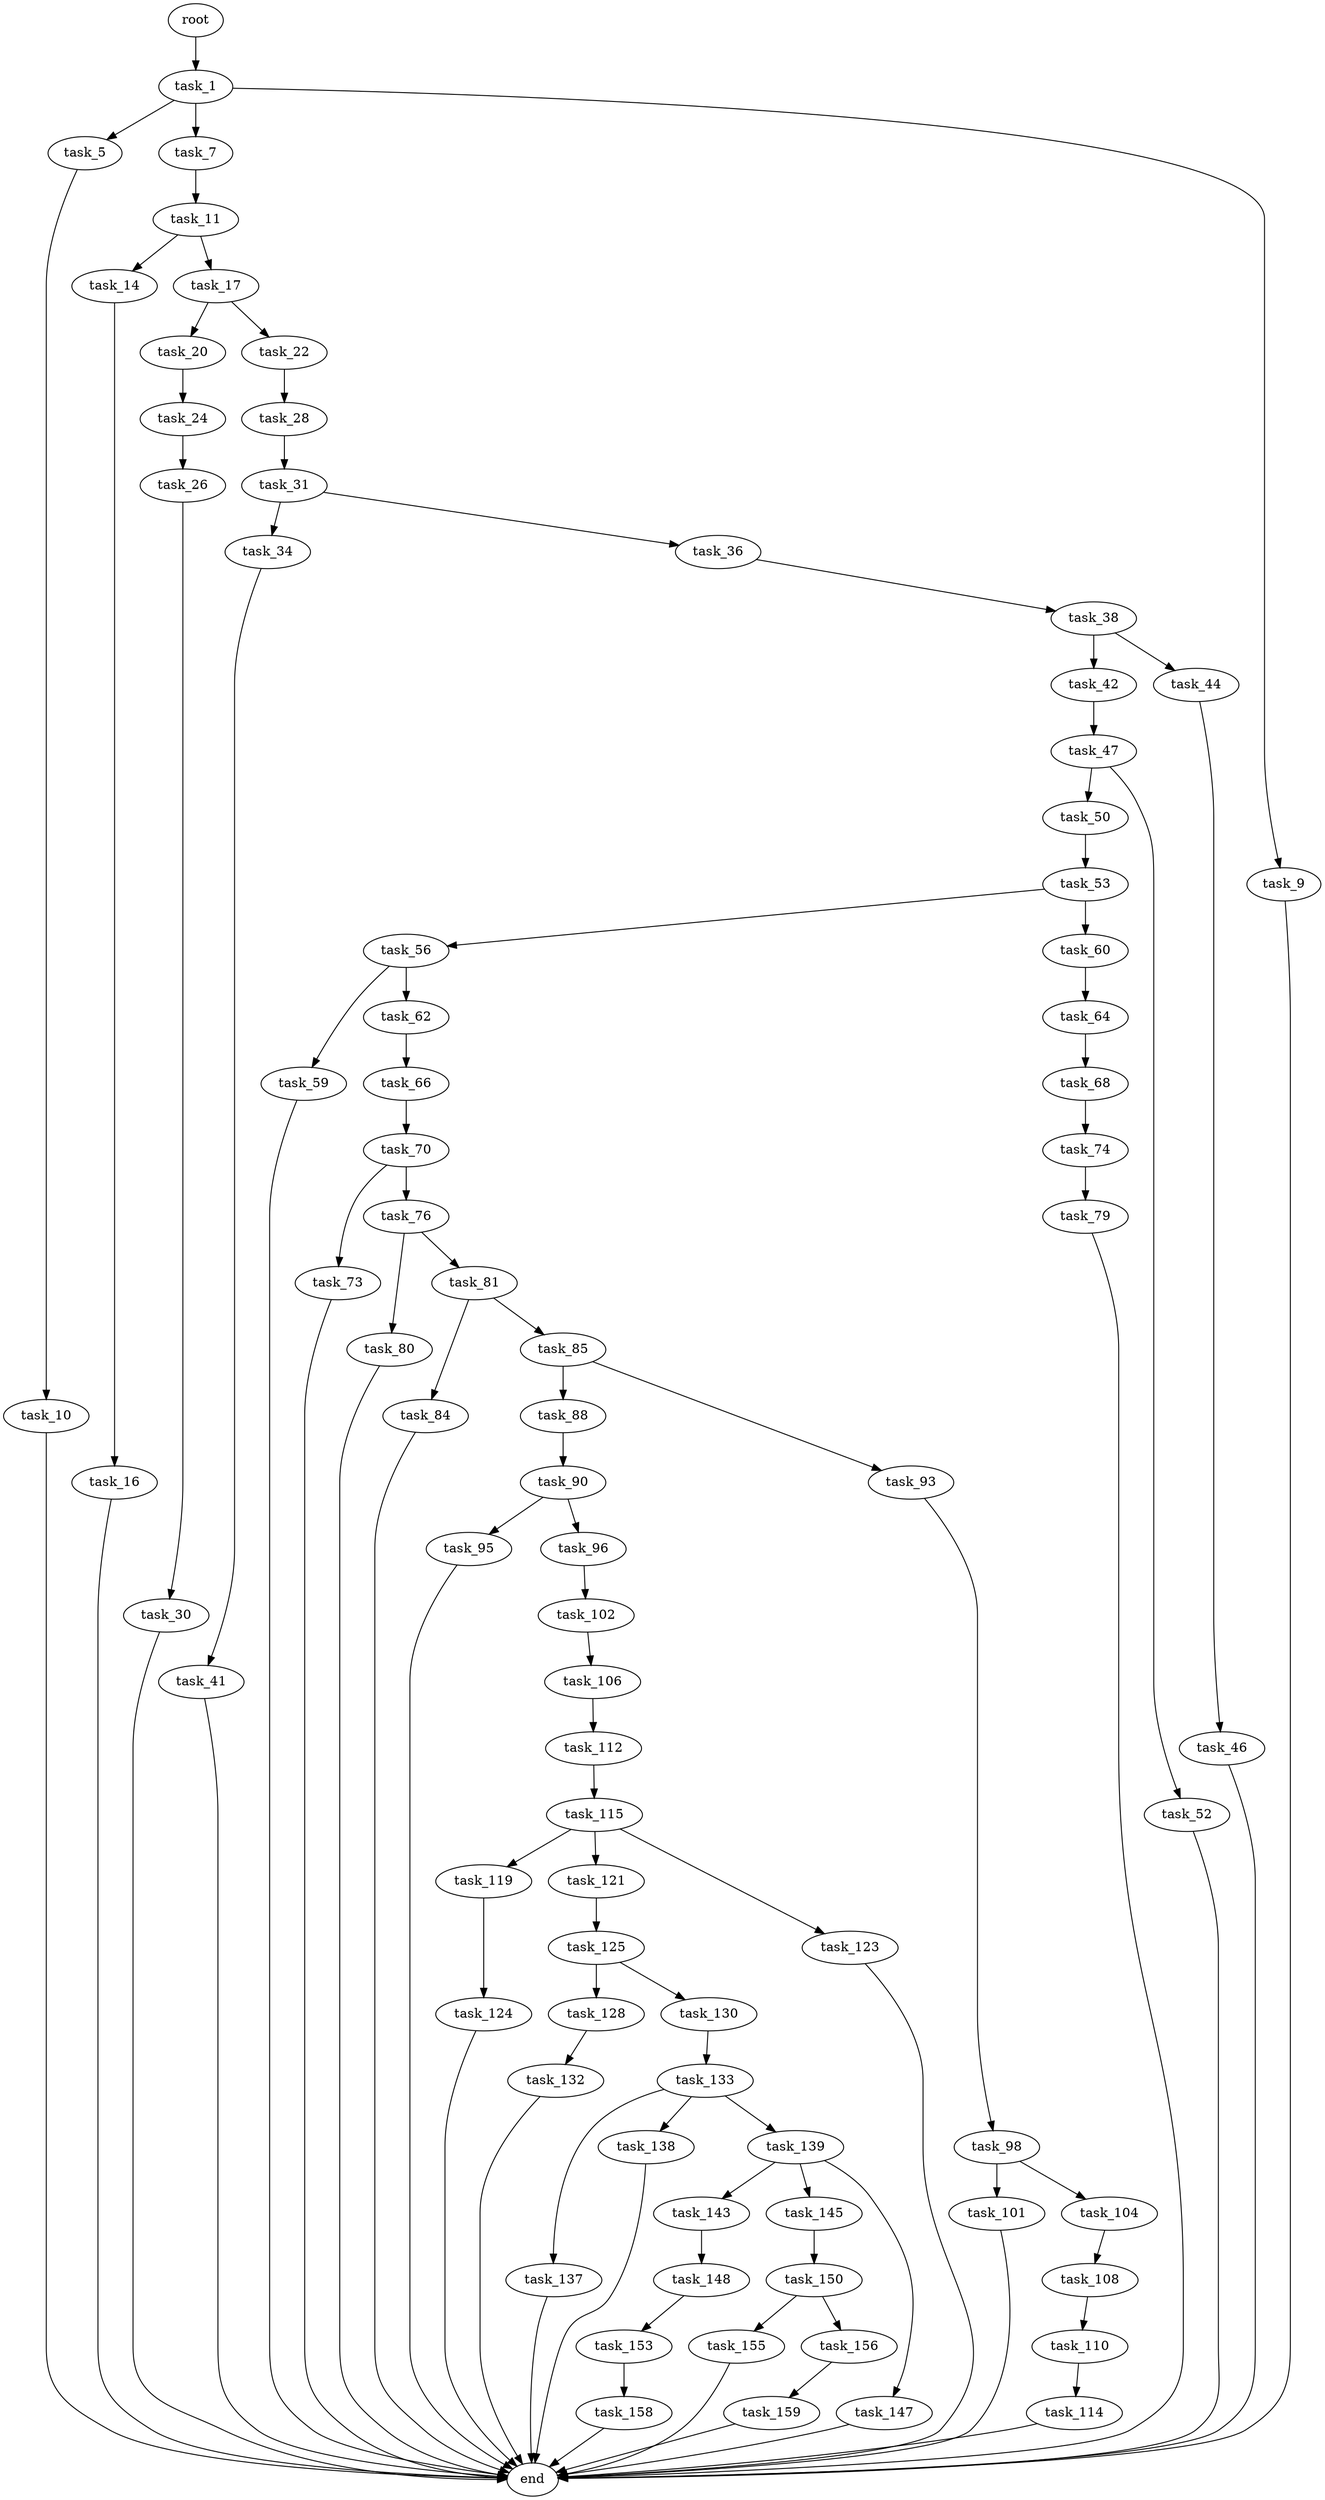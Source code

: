 digraph G {
  root [size="0.000000"];
  task_1 [size="134217728000.000000"];
  task_5 [size="68719476736.000000"];
  task_7 [size="11957395172.000000"];
  task_9 [size="298847086295.000000"];
  task_10 [size="368293445632.000000"];
  task_11 [size="45704488316.000000"];
  end [size="0.000000"];
  task_14 [size="43318640297.000000"];
  task_17 [size="606327398.000000"];
  task_16 [size="2267143305.000000"];
  task_20 [size="68719476736.000000"];
  task_22 [size="25730826338.000000"];
  task_24 [size="162020925993.000000"];
  task_28 [size="126468750180.000000"];
  task_26 [size="538823406200.000000"];
  task_30 [size="25958444152.000000"];
  task_31 [size="290399644628.000000"];
  task_34 [size="549755813888.000000"];
  task_36 [size="22493449962.000000"];
  task_41 [size="12152660490.000000"];
  task_38 [size="15730577745.000000"];
  task_42 [size="134217728000.000000"];
  task_44 [size="68719476736.000000"];
  task_47 [size="652756646125.000000"];
  task_46 [size="8589934592.000000"];
  task_50 [size="22257411320.000000"];
  task_52 [size="4008968088.000000"];
  task_53 [size="592727994872.000000"];
  task_56 [size="368293445632.000000"];
  task_60 [size="68719476736.000000"];
  task_59 [size="47233866296.000000"];
  task_62 [size="18114622208.000000"];
  task_64 [size="274813979043.000000"];
  task_66 [size="7007643539.000000"];
  task_68 [size="231745092101.000000"];
  task_70 [size="134217728000.000000"];
  task_74 [size="3580612698.000000"];
  task_73 [size="35588368032.000000"];
  task_76 [size="1625705243.000000"];
  task_79 [size="273216965153.000000"];
  task_80 [size="9308232316.000000"];
  task_81 [size="45582076064.000000"];
  task_84 [size="36472707325.000000"];
  task_85 [size="8589934592.000000"];
  task_88 [size="368293445632.000000"];
  task_93 [size="1073741824000.000000"];
  task_90 [size="257119227223.000000"];
  task_95 [size="1073741824000.000000"];
  task_96 [size="1397186628.000000"];
  task_98 [size="3869689065.000000"];
  task_102 [size="1130996595505.000000"];
  task_101 [size="728083074894.000000"];
  task_104 [size="782757789696.000000"];
  task_106 [size="68719476736.000000"];
  task_108 [size="479569629286.000000"];
  task_112 [size="2885447042.000000"];
  task_110 [size="5710722008.000000"];
  task_114 [size="231928233984.000000"];
  task_115 [size="168254565384.000000"];
  task_119 [size="9030395534.000000"];
  task_121 [size="15413507358.000000"];
  task_123 [size="94019583621.000000"];
  task_124 [size="24006057058.000000"];
  task_125 [size="355615743066.000000"];
  task_128 [size="1073741824000.000000"];
  task_130 [size="52626240916.000000"];
  task_132 [size="6323342632.000000"];
  task_133 [size="549755813888.000000"];
  task_137 [size="12200943887.000000"];
  task_138 [size="263433464554.000000"];
  task_139 [size="8589934592.000000"];
  task_143 [size="368293445632.000000"];
  task_145 [size="127776320615.000000"];
  task_147 [size="8589934592.000000"];
  task_148 [size="326283807.000000"];
  task_150 [size="1096017098.000000"];
  task_153 [size="225261958284.000000"];
  task_155 [size="60634660121.000000"];
  task_156 [size="8589934592.000000"];
  task_158 [size="171986395584.000000"];
  task_159 [size="985452832074.000000"];

  root -> task_1 [size="1.000000"];
  task_1 -> task_5 [size="209715200.000000"];
  task_1 -> task_7 [size="209715200.000000"];
  task_1 -> task_9 [size="209715200.000000"];
  task_5 -> task_10 [size="134217728.000000"];
  task_7 -> task_11 [size="838860800.000000"];
  task_9 -> end [size="1.000000"];
  task_10 -> end [size="1.000000"];
  task_11 -> task_14 [size="33554432.000000"];
  task_11 -> task_17 [size="33554432.000000"];
  task_14 -> task_16 [size="838860800.000000"];
  task_17 -> task_20 [size="75497472.000000"];
  task_17 -> task_22 [size="75497472.000000"];
  task_16 -> end [size="1.000000"];
  task_20 -> task_24 [size="134217728.000000"];
  task_22 -> task_28 [size="33554432.000000"];
  task_24 -> task_26 [size="209715200.000000"];
  task_28 -> task_31 [size="134217728.000000"];
  task_26 -> task_30 [size="838860800.000000"];
  task_30 -> end [size="1.000000"];
  task_31 -> task_34 [size="838860800.000000"];
  task_31 -> task_36 [size="838860800.000000"];
  task_34 -> task_41 [size="536870912.000000"];
  task_36 -> task_38 [size="536870912.000000"];
  task_41 -> end [size="1.000000"];
  task_38 -> task_42 [size="411041792.000000"];
  task_38 -> task_44 [size="411041792.000000"];
  task_42 -> task_47 [size="209715200.000000"];
  task_44 -> task_46 [size="134217728.000000"];
  task_47 -> task_50 [size="679477248.000000"];
  task_47 -> task_52 [size="679477248.000000"];
  task_46 -> end [size="1.000000"];
  task_50 -> task_53 [size="536870912.000000"];
  task_52 -> end [size="1.000000"];
  task_53 -> task_56 [size="536870912.000000"];
  task_53 -> task_60 [size="536870912.000000"];
  task_56 -> task_59 [size="411041792.000000"];
  task_56 -> task_62 [size="411041792.000000"];
  task_60 -> task_64 [size="134217728.000000"];
  task_59 -> end [size="1.000000"];
  task_62 -> task_66 [size="536870912.000000"];
  task_64 -> task_68 [size="411041792.000000"];
  task_66 -> task_70 [size="134217728.000000"];
  task_68 -> task_74 [size="301989888.000000"];
  task_70 -> task_73 [size="209715200.000000"];
  task_70 -> task_76 [size="209715200.000000"];
  task_74 -> task_79 [size="134217728.000000"];
  task_73 -> end [size="1.000000"];
  task_76 -> task_80 [size="75497472.000000"];
  task_76 -> task_81 [size="75497472.000000"];
  task_79 -> end [size="1.000000"];
  task_80 -> end [size="1.000000"];
  task_81 -> task_84 [size="33554432.000000"];
  task_81 -> task_85 [size="33554432.000000"];
  task_84 -> end [size="1.000000"];
  task_85 -> task_88 [size="33554432.000000"];
  task_85 -> task_93 [size="33554432.000000"];
  task_88 -> task_90 [size="411041792.000000"];
  task_93 -> task_98 [size="838860800.000000"];
  task_90 -> task_95 [size="411041792.000000"];
  task_90 -> task_96 [size="411041792.000000"];
  task_95 -> end [size="1.000000"];
  task_96 -> task_102 [size="33554432.000000"];
  task_98 -> task_101 [size="75497472.000000"];
  task_98 -> task_104 [size="75497472.000000"];
  task_102 -> task_106 [size="679477248.000000"];
  task_101 -> end [size="1.000000"];
  task_104 -> task_108 [size="679477248.000000"];
  task_106 -> task_112 [size="134217728.000000"];
  task_108 -> task_110 [size="301989888.000000"];
  task_112 -> task_115 [size="75497472.000000"];
  task_110 -> task_114 [size="134217728.000000"];
  task_114 -> end [size="1.000000"];
  task_115 -> task_119 [size="134217728.000000"];
  task_115 -> task_121 [size="134217728.000000"];
  task_115 -> task_123 [size="134217728.000000"];
  task_119 -> task_124 [size="209715200.000000"];
  task_121 -> task_125 [size="536870912.000000"];
  task_123 -> end [size="1.000000"];
  task_124 -> end [size="1.000000"];
  task_125 -> task_128 [size="301989888.000000"];
  task_125 -> task_130 [size="301989888.000000"];
  task_128 -> task_132 [size="838860800.000000"];
  task_130 -> task_133 [size="838860800.000000"];
  task_132 -> end [size="1.000000"];
  task_133 -> task_137 [size="536870912.000000"];
  task_133 -> task_138 [size="536870912.000000"];
  task_133 -> task_139 [size="536870912.000000"];
  task_137 -> end [size="1.000000"];
  task_138 -> end [size="1.000000"];
  task_139 -> task_143 [size="33554432.000000"];
  task_139 -> task_145 [size="33554432.000000"];
  task_139 -> task_147 [size="33554432.000000"];
  task_143 -> task_148 [size="411041792.000000"];
  task_145 -> task_150 [size="301989888.000000"];
  task_147 -> end [size="1.000000"];
  task_148 -> task_153 [size="33554432.000000"];
  task_150 -> task_155 [size="33554432.000000"];
  task_150 -> task_156 [size="33554432.000000"];
  task_153 -> task_158 [size="301989888.000000"];
  task_155 -> end [size="1.000000"];
  task_156 -> task_159 [size="33554432.000000"];
  task_158 -> end [size="1.000000"];
  task_159 -> end [size="1.000000"];
}
